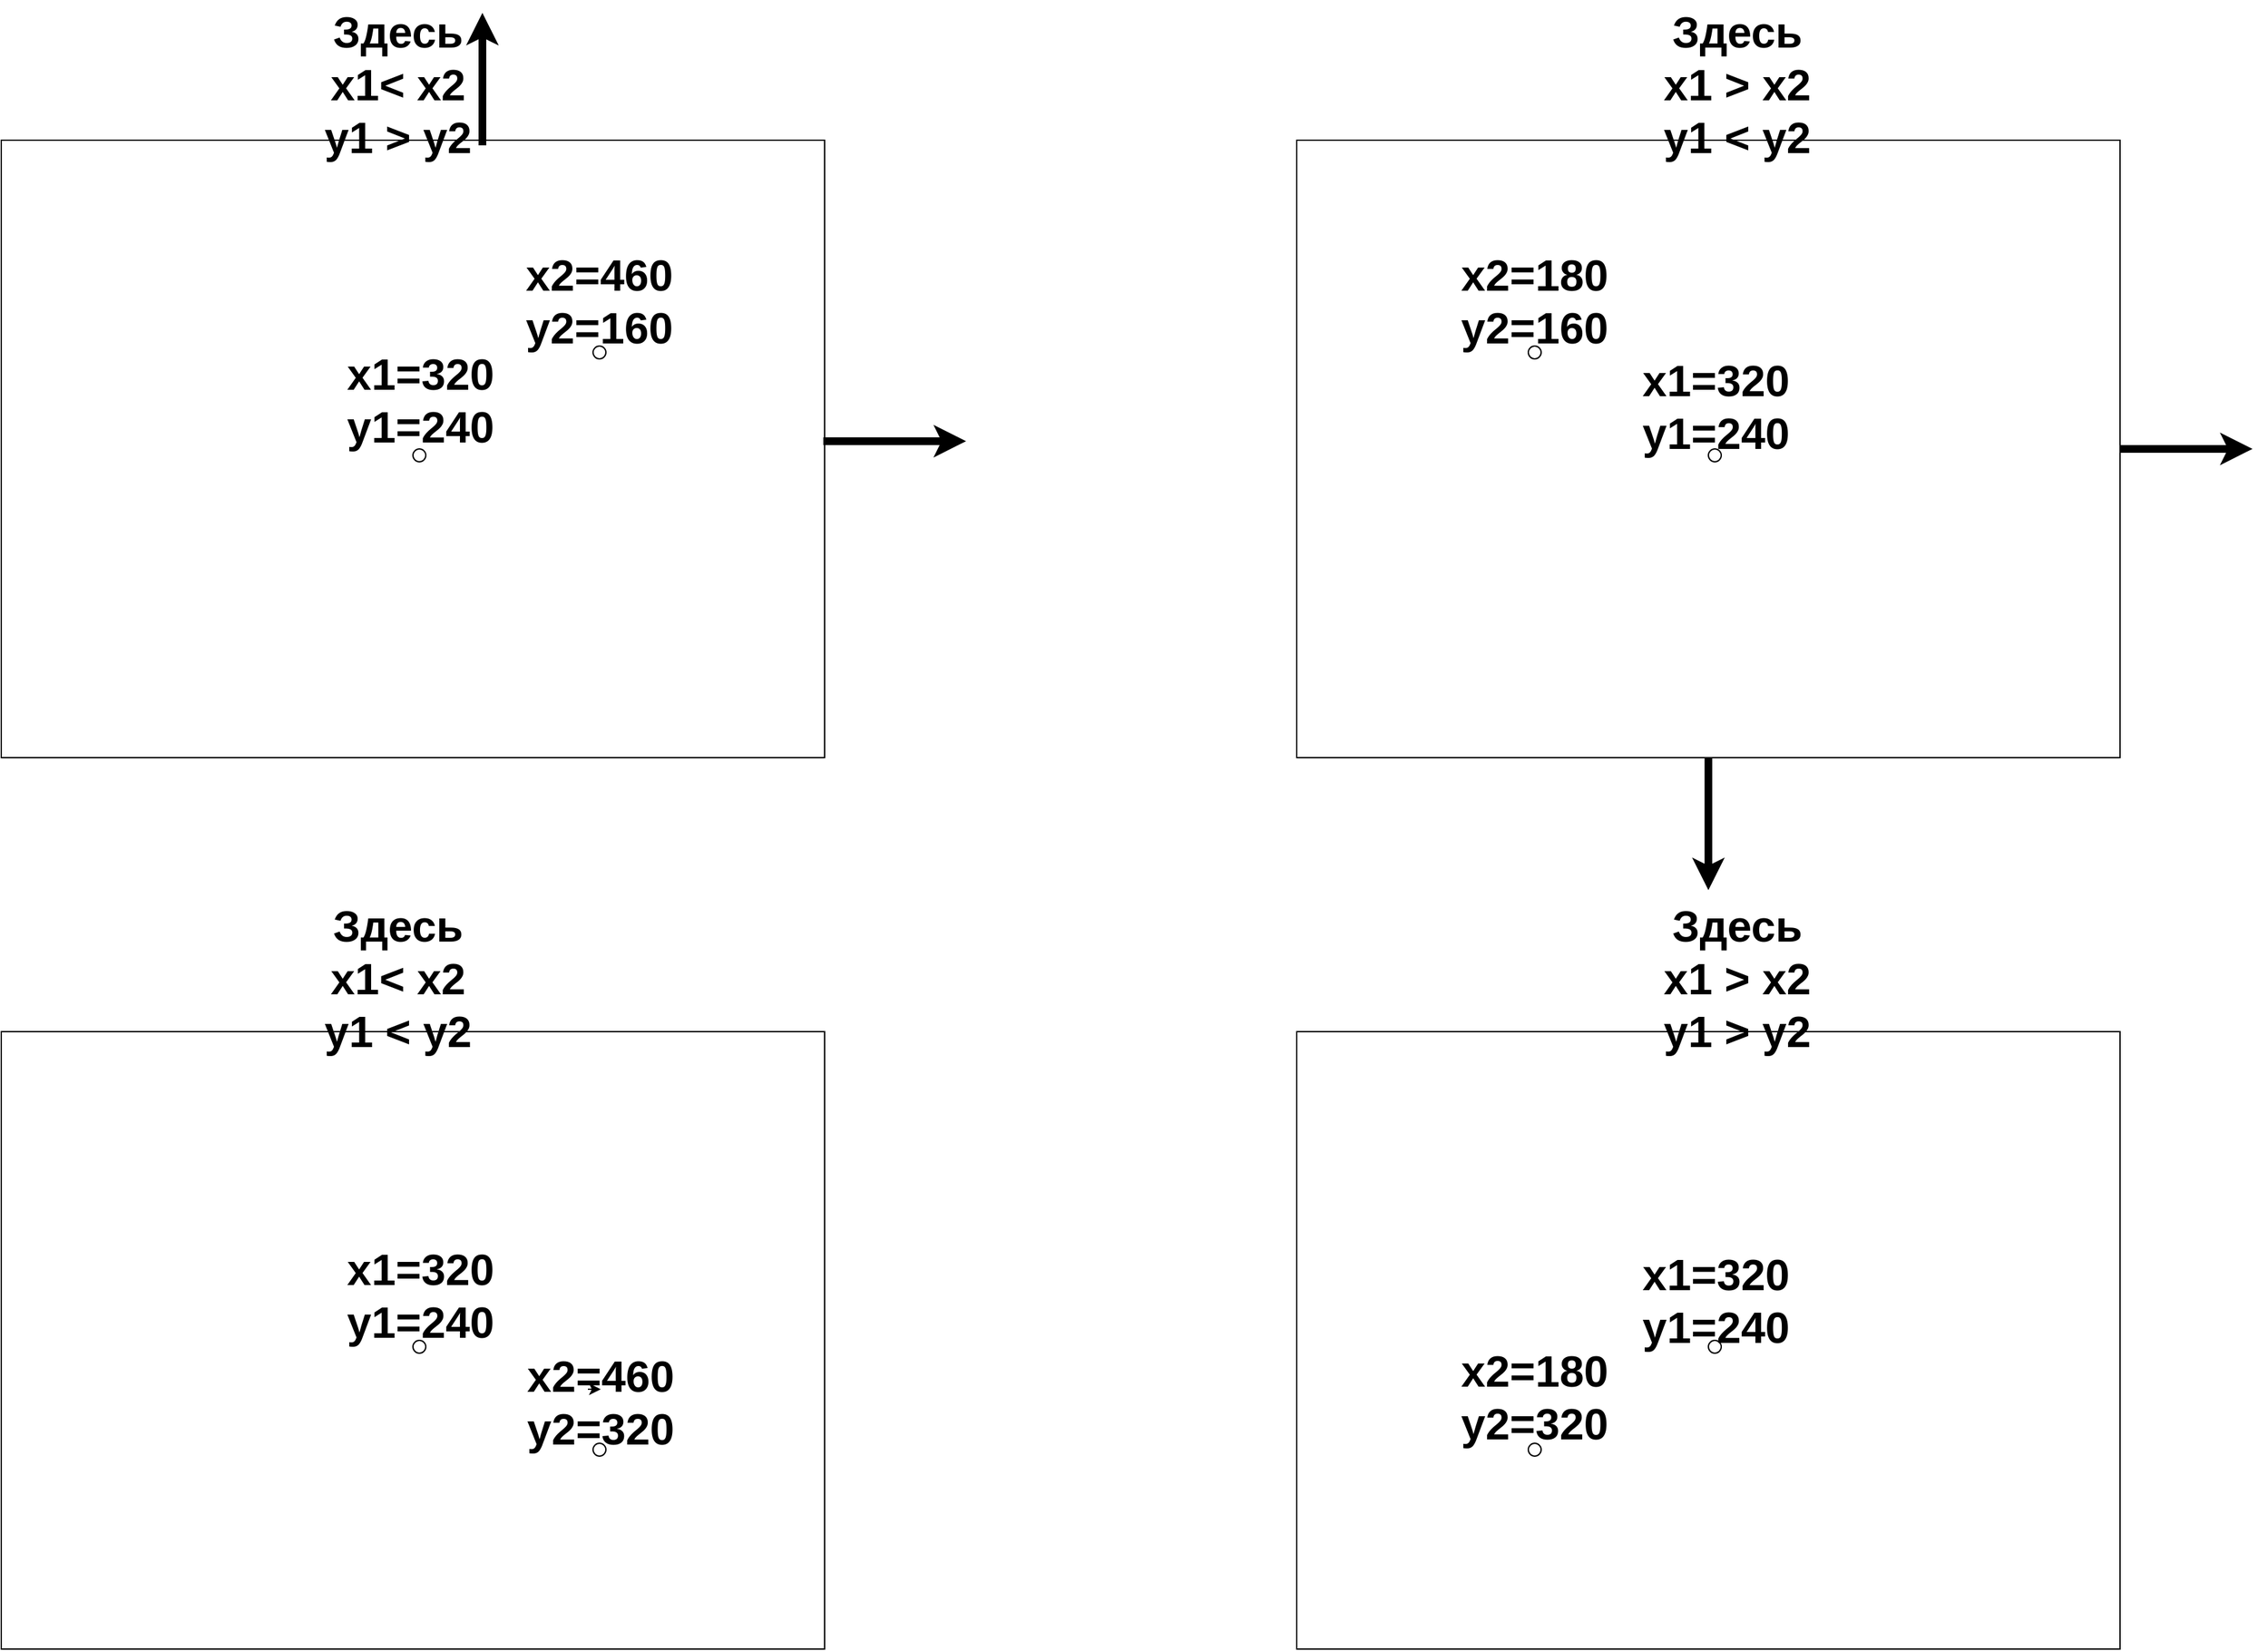 <mxfile version="14.4.3" type="device"><diagram id="Rm9yZ_xUX_7LhexMMZGR" name="Страница 1"><mxGraphModel dx="2844" dy="2064" grid="0" gridSize="10" guides="1" tooltips="1" connect="1" arrows="1" fold="1" page="0" pageScale="1" pageWidth="827" pageHeight="1169" background="none" math="0" shadow="0"><root><mxCell id="0"/><mxCell id="1" parent="0"/><mxCell id="kLhQyi_H8e8eD15Jsjqb-32" value="" style="rounded=0;whiteSpace=wrap;html=1;fontSize=15;" parent="1" vertex="1"><mxGeometry width="640" height="480" as="geometry"/></mxCell><mxCell id="kLhQyi_H8e8eD15Jsjqb-34" value="" style="verticalLabelPosition=bottom;verticalAlign=top;html=1;shape=mxgraph.flowchart.on-page_reference;fontSize=15;aspect=fixed;" parent="1" vertex="1"><mxGeometry x="460" y="160" width="10" height="10" as="geometry"/></mxCell><mxCell id="kLhQyi_H8e8eD15Jsjqb-35" value="" style="verticalLabelPosition=bottom;verticalAlign=top;html=1;shape=mxgraph.flowchart.on-page_reference;fontSize=15;aspect=fixed;" parent="1" vertex="1"><mxGeometry x="320" y="240" width="10" height="10" as="geometry"/></mxCell><mxCell id="kLhQyi_H8e8eD15Jsjqb-36" value="x1=320&lt;br style=&quot;font-size: 34px;&quot;&gt;y1=240" style="text;html=1;strokeColor=none;fillColor=none;align=center;verticalAlign=middle;whiteSpace=wrap;rounded=0;fontSize=34;fontStyle=1" parent="1" vertex="1"><mxGeometry x="306" y="192" width="40" height="20" as="geometry"/></mxCell><mxCell id="kLhQyi_H8e8eD15Jsjqb-37" value="x2=460&lt;br style=&quot;font-size: 34px;&quot;&gt;y2=160" style="text;html=1;strokeColor=none;fillColor=none;align=center;verticalAlign=middle;whiteSpace=wrap;rounded=0;fontSize=34;fontStyle=1" parent="1" vertex="1"><mxGeometry x="445" y="115" width="40" height="20" as="geometry"/></mxCell><mxCell id="fCgOYp8XFhxuQz4Mg3T1-22" style="edgeStyle=orthogonalEdgeStyle;rounded=0;orthogonalLoop=1;jettySize=auto;html=1;strokeWidth=6;fontSize=34;" edge="1" parent="1" source="kLhQyi_H8e8eD15Jsjqb-44"><mxGeometry relative="1" as="geometry"><mxPoint x="1750" y="240" as="targetPoint"/></mxGeometry></mxCell><mxCell id="kLhQyi_H8e8eD15Jsjqb-44" value="" style="rounded=0;whiteSpace=wrap;html=1;fontSize=15;" parent="1" vertex="1"><mxGeometry x="1007" width="640" height="480" as="geometry"/></mxCell><mxCell id="kLhQyi_H8e8eD15Jsjqb-45" value="" style="verticalLabelPosition=bottom;verticalAlign=top;html=1;shape=mxgraph.flowchart.on-page_reference;fontSize=15;aspect=fixed;" parent="1" vertex="1"><mxGeometry x="1187" y="160" width="10" height="10" as="geometry"/></mxCell><mxCell id="kLhQyi_H8e8eD15Jsjqb-46" value="" style="verticalLabelPosition=bottom;verticalAlign=top;html=1;shape=mxgraph.flowchart.on-page_reference;fontSize=15;aspect=fixed;" parent="1" vertex="1"><mxGeometry x="1327" y="240" width="10" height="10" as="geometry"/></mxCell><mxCell id="kLhQyi_H8e8eD15Jsjqb-47" value="x1=320&lt;br style=&quot;font-size: 34px;&quot;&gt;y1=240" style="text;html=1;strokeColor=none;fillColor=none;align=center;verticalAlign=middle;whiteSpace=wrap;rounded=0;fontSize=34;fontStyle=1" parent="1" vertex="1"><mxGeometry x="1313" y="197" width="40" height="20" as="geometry"/></mxCell><mxCell id="kLhQyi_H8e8eD15Jsjqb-48" value="x2=180&lt;br style=&quot;font-size: 34px;&quot;&gt;y2=160" style="text;html=1;strokeColor=none;fillColor=none;align=center;verticalAlign=middle;whiteSpace=wrap;rounded=0;fontSize=34;fontStyle=1" parent="1" vertex="1"><mxGeometry x="1172" y="115" width="40" height="20" as="geometry"/></mxCell><mxCell id="kLhQyi_H8e8eD15Jsjqb-49" value="" style="rounded=0;whiteSpace=wrap;html=1;fontSize=15;flipV=1;" parent="1" vertex="1"><mxGeometry y="693" width="640" height="480" as="geometry"/></mxCell><mxCell id="kLhQyi_H8e8eD15Jsjqb-50" value="" style="verticalLabelPosition=bottom;verticalAlign=top;html=1;shape=mxgraph.flowchart.on-page_reference;fontSize=15;aspect=fixed;flipV=1;" parent="1" vertex="1"><mxGeometry x="460" y="1013" width="10" height="10" as="geometry"/></mxCell><mxCell id="kLhQyi_H8e8eD15Jsjqb-51" value="" style="verticalLabelPosition=bottom;verticalAlign=top;html=1;shape=mxgraph.flowchart.on-page_reference;fontSize=15;aspect=fixed;flipV=1;" parent="1" vertex="1"><mxGeometry x="320" y="933" width="10" height="10" as="geometry"/></mxCell><mxCell id="kLhQyi_H8e8eD15Jsjqb-52" value="x1=320&lt;br style=&quot;font-size: 34px;&quot;&gt;y1=240" style="text;html=1;strokeColor=none;fillColor=none;align=center;verticalAlign=middle;whiteSpace=wrap;rounded=0;fontSize=34;flipV=1;fontStyle=1" parent="1" vertex="1"><mxGeometry x="306" y="888" width="40" height="20" as="geometry"/></mxCell><mxCell id="kLhQyi_H8e8eD15Jsjqb-53" value="x2=460&lt;br style=&quot;font-size: 34px;&quot;&gt;y2=320" style="text;html=1;strokeColor=none;fillColor=none;align=center;verticalAlign=middle;whiteSpace=wrap;rounded=0;fontSize=34;flipV=1;fontStyle=1" parent="1" vertex="1"><mxGeometry x="446" y="971" width="40" height="20" as="geometry"/></mxCell><mxCell id="kLhQyi_H8e8eD15Jsjqb-54" value="" style="rounded=0;whiteSpace=wrap;html=1;fontSize=15;flipV=1;" parent="1" vertex="1"><mxGeometry x="1007" y="693" width="640" height="480" as="geometry"/></mxCell><mxCell id="kLhQyi_H8e8eD15Jsjqb-55" value="" style="verticalLabelPosition=bottom;verticalAlign=top;html=1;shape=mxgraph.flowchart.on-page_reference;fontSize=15;aspect=fixed;flipV=1;" parent="1" vertex="1"><mxGeometry x="1187" y="1013" width="10" height="10" as="geometry"/></mxCell><mxCell id="kLhQyi_H8e8eD15Jsjqb-56" value="" style="verticalLabelPosition=bottom;verticalAlign=top;html=1;shape=mxgraph.flowchart.on-page_reference;fontSize=15;aspect=fixed;flipV=1;" parent="1" vertex="1"><mxGeometry x="1327" y="933" width="10" height="10" as="geometry"/></mxCell><mxCell id="kLhQyi_H8e8eD15Jsjqb-57" value="x1=320&lt;br style=&quot;font-size: 34px;&quot;&gt;y1=240" style="text;html=1;strokeColor=none;fillColor=none;align=center;verticalAlign=middle;whiteSpace=wrap;rounded=0;fontSize=34;flipV=1;fontStyle=1" parent="1" vertex="1"><mxGeometry x="1313" y="892" width="40" height="20" as="geometry"/></mxCell><mxCell id="kLhQyi_H8e8eD15Jsjqb-58" value="x2=180&lt;br style=&quot;font-size: 34px;&quot;&gt;y2=320" style="text;html=1;strokeColor=none;fillColor=none;align=center;verticalAlign=middle;whiteSpace=wrap;rounded=0;fontSize=34;flipV=1;fontStyle=1" parent="1" vertex="1"><mxGeometry x="1172" y="967" width="40" height="20" as="geometry"/></mxCell><mxCell id="kLhQyi_H8e8eD15Jsjqb-59" value="Здесь&lt;br style=&quot;font-size: 34px;&quot;&gt;x1&amp;lt; x2&lt;br style=&quot;font-size: 34px;&quot;&gt;y1 &amp;gt; y2" style="text;html=1;strokeColor=none;fillColor=none;align=center;verticalAlign=middle;whiteSpace=wrap;rounded=0;fontSize=34;fontStyle=1" parent="1" vertex="1"><mxGeometry x="131" y="-69" width="355" height="52" as="geometry"/></mxCell><mxCell id="kLhQyi_H8e8eD15Jsjqb-63" value="Здесь&lt;br style=&quot;font-size: 34px;&quot;&gt;x1 &amp;gt; x2&lt;br style=&quot;font-size: 34px;&quot;&gt;y1 &amp;lt; y2" style="text;html=1;strokeColor=none;fillColor=none;align=center;verticalAlign=middle;whiteSpace=wrap;rounded=0;fontSize=34;fontStyle=1" parent="1" vertex="1"><mxGeometry x="1172" y="-69" width="355" height="52" as="geometry"/></mxCell><mxCell id="kLhQyi_H8e8eD15Jsjqb-64" value="Здесь&lt;br style=&quot;font-size: 34px;&quot;&gt;x1&amp;lt; x2&lt;br style=&quot;font-size: 34px;&quot;&gt;y1 &amp;lt; y2" style="text;html=1;strokeColor=none;fillColor=none;align=center;verticalAlign=middle;whiteSpace=wrap;rounded=0;fontSize=34;fontStyle=1" parent="1" vertex="1"><mxGeometry x="131" y="626" width="355" height="52" as="geometry"/></mxCell><mxCell id="kLhQyi_H8e8eD15Jsjqb-65" value="Здесь&lt;br style=&quot;font-size: 34px;&quot;&gt;x1 &amp;gt; x2&lt;br style=&quot;font-size: 34px;&quot;&gt;y1 &amp;gt; y2" style="text;html=1;strokeColor=none;fillColor=none;align=center;verticalAlign=middle;whiteSpace=wrap;rounded=0;fontSize=34;fontStyle=1" parent="1" vertex="1"><mxGeometry x="1172" y="626" width="355" height="52" as="geometry"/></mxCell><mxCell id="fCgOYp8XFhxuQz4Mg3T1-1" style="edgeStyle=orthogonalEdgeStyle;rounded=0;orthogonalLoop=1;jettySize=auto;html=1;exitX=0.25;exitY=0;exitDx=0;exitDy=0;entryX=0.5;entryY=0;entryDx=0;entryDy=0;fontSize=30;fontStyle=1" edge="1" parent="1" source="kLhQyi_H8e8eD15Jsjqb-53" target="kLhQyi_H8e8eD15Jsjqb-53"><mxGeometry relative="1" as="geometry"/></mxCell><mxCell id="fCgOYp8XFhxuQz4Mg3T1-14" value="" style="endArrow=classic;html=1;strokeWidth=6;fontSize=30;exitX=0.5;exitY=1;exitDx=0;exitDy=0;entryX=0.5;entryY=1;entryDx=0;entryDy=0;" edge="1" parent="1"><mxGeometry width="50" height="50" relative="1" as="geometry"><mxPoint x="374" y="4" as="sourcePoint"/><mxPoint x="374" y="-99" as="targetPoint"/></mxGeometry></mxCell><mxCell id="fCgOYp8XFhxuQz4Mg3T1-18" value="" style="endArrow=classic;html=1;strokeWidth=6;fontSize=30;" edge="1" parent="1"><mxGeometry width="50" height="50" relative="1" as="geometry"><mxPoint x="639" y="234" as="sourcePoint"/><mxPoint x="750" y="234" as="targetPoint"/></mxGeometry></mxCell><mxCell id="fCgOYp8XFhxuQz4Mg3T1-20" value="" style="endArrow=classic;html=1;strokeWidth=6;fontSize=34;exitX=0.5;exitY=1;exitDx=0;exitDy=0;" edge="1" parent="1" source="kLhQyi_H8e8eD15Jsjqb-44"><mxGeometry width="50" height="50" relative="1" as="geometry"><mxPoint x="961" y="669" as="sourcePoint"/><mxPoint x="1327" y="583" as="targetPoint"/></mxGeometry></mxCell></root></mxGraphModel></diagram></mxfile>